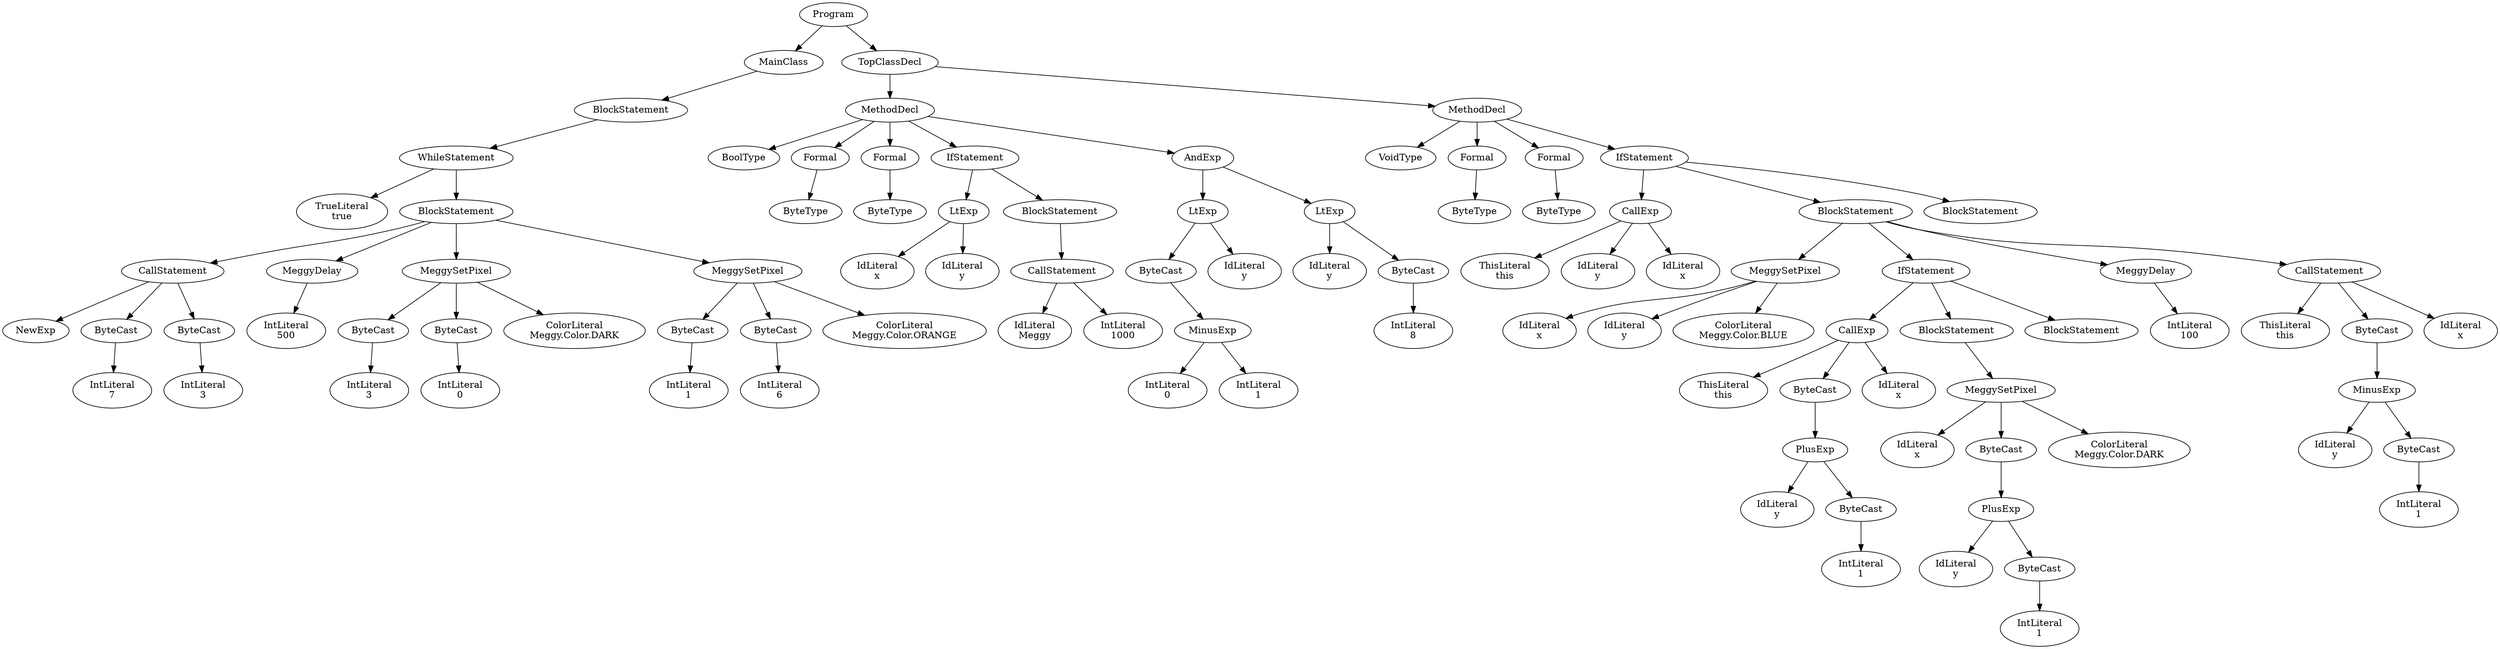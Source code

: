 digraph ASTGraph {
0 [ label="Program" ];
1 [ label="MainClass" ];
0 -> 1
2 [ label="BlockStatement" ];
1 -> 2
3 [ label="WhileStatement" ];
2 -> 3
4 [ label="TrueLiteral\ntrue" ];
3 -> 4
5 [ label="BlockStatement" ];
3 -> 5
6 [ label="CallStatement" ];
5 -> 6
7 [ label="NewExp" ];
6 -> 7
8 [ label="ByteCast" ];
6 -> 8
9 [ label="IntLiteral\n7" ];
8 -> 9
10 [ label="ByteCast" ];
6 -> 10
11 [ label="IntLiteral\n3" ];
10 -> 11
12 [ label="MeggyDelay" ];
5 -> 12
13 [ label="IntLiteral\n500" ];
12 -> 13
14 [ label="MeggySetPixel" ];
5 -> 14
15 [ label="ByteCast" ];
14 -> 15
16 [ label="IntLiteral\n3" ];
15 -> 16
17 [ label="ByteCast" ];
14 -> 17
18 [ label="IntLiteral\n0" ];
17 -> 18
19 [ label="ColorLiteral\nMeggy.Color.DARK" ];
14 -> 19
20 [ label="MeggySetPixel" ];
5 -> 20
21 [ label="ByteCast" ];
20 -> 21
22 [ label="IntLiteral\n1" ];
21 -> 22
23 [ label="ByteCast" ];
20 -> 23
24 [ label="IntLiteral\n6" ];
23 -> 24
25 [ label="ColorLiteral\nMeggy.Color.ORANGE" ];
20 -> 25
26 [ label="TopClassDecl" ];
0 -> 26
27 [ label="MethodDecl" ];
26 -> 27
28 [ label="BoolType" ];
27 -> 28
29 [ label="Formal" ];
27 -> 29
30 [ label="ByteType" ];
29 -> 30
31 [ label="Formal" ];
27 -> 31
32 [ label="ByteType" ];
31 -> 32
33 [ label="IfStatement" ];
27 -> 33
34 [ label="LtExp" ];
33 -> 34
35 [ label="IdLiteral\nx" ];
34 -> 35
36 [ label="IdLiteral\ny" ];
34 -> 36
37 [ label="BlockStatement" ];
33 -> 37
38 [ label="CallStatement" ];
37 -> 38
39 [ label="IdLiteral\nMeggy" ];
38 -> 39
40 [ label="IntLiteral\n1000" ];
38 -> 40
41 [ label="AndExp" ];
27 -> 41
42 [ label="LtExp" ];
41 -> 42
43 [ label="ByteCast" ];
42 -> 43
44 [ label="MinusExp" ];
43 -> 44
45 [ label="IntLiteral\n0" ];
44 -> 45
46 [ label="IntLiteral\n1" ];
44 -> 46
47 [ label="IdLiteral\ny" ];
42 -> 47
48 [ label="LtExp" ];
41 -> 48
49 [ label="IdLiteral\ny" ];
48 -> 49
50 [ label="ByteCast" ];
48 -> 50
51 [ label="IntLiteral\n8" ];
50 -> 51
52 [ label="MethodDecl" ];
26 -> 52
53 [ label="VoidType" ];
52 -> 53
54 [ label="Formal" ];
52 -> 54
55 [ label="ByteType" ];
54 -> 55
56 [ label="Formal" ];
52 -> 56
57 [ label="ByteType" ];
56 -> 57
58 [ label="IfStatement" ];
52 -> 58
59 [ label="CallExp" ];
58 -> 59
60 [ label="ThisLiteral\nthis" ];
59 -> 60
61 [ label="IdLiteral\ny" ];
59 -> 61
62 [ label="IdLiteral\nx" ];
59 -> 62
63 [ label="BlockStatement" ];
58 -> 63
64 [ label="MeggySetPixel" ];
63 -> 64
65 [ label="IdLiteral\nx" ];
64 -> 65
66 [ label="IdLiteral\ny" ];
64 -> 66
67 [ label="ColorLiteral\nMeggy.Color.BLUE" ];
64 -> 67
68 [ label="IfStatement" ];
63 -> 68
69 [ label="CallExp" ];
68 -> 69
70 [ label="ThisLiteral\nthis" ];
69 -> 70
71 [ label="ByteCast" ];
69 -> 71
72 [ label="PlusExp" ];
71 -> 72
73 [ label="IdLiteral\ny" ];
72 -> 73
74 [ label="ByteCast" ];
72 -> 74
75 [ label="IntLiteral\n1" ];
74 -> 75
76 [ label="IdLiteral\nx" ];
69 -> 76
77 [ label="BlockStatement" ];
68 -> 77
78 [ label="MeggySetPixel" ];
77 -> 78
79 [ label="IdLiteral\nx" ];
78 -> 79
80 [ label="ByteCast" ];
78 -> 80
81 [ label="PlusExp" ];
80 -> 81
82 [ label="IdLiteral\ny" ];
81 -> 82
83 [ label="ByteCast" ];
81 -> 83
84 [ label="IntLiteral\n1" ];
83 -> 84
85 [ label="ColorLiteral\nMeggy.Color.DARK" ];
78 -> 85
86 [ label="BlockStatement" ];
68 -> 86
87 [ label="MeggyDelay" ];
63 -> 87
88 [ label="IntLiteral\n100" ];
87 -> 88
89 [ label="CallStatement" ];
63 -> 89
90 [ label="ThisLiteral\nthis" ];
89 -> 90
91 [ label="ByteCast" ];
89 -> 91
92 [ label="MinusExp" ];
91 -> 92
93 [ label="IdLiteral\ny" ];
92 -> 93
94 [ label="ByteCast" ];
92 -> 94
95 [ label="IntLiteral\n1" ];
94 -> 95
96 [ label="IdLiteral\nx" ];
89 -> 96
97 [ label="BlockStatement" ];
58 -> 97
}
